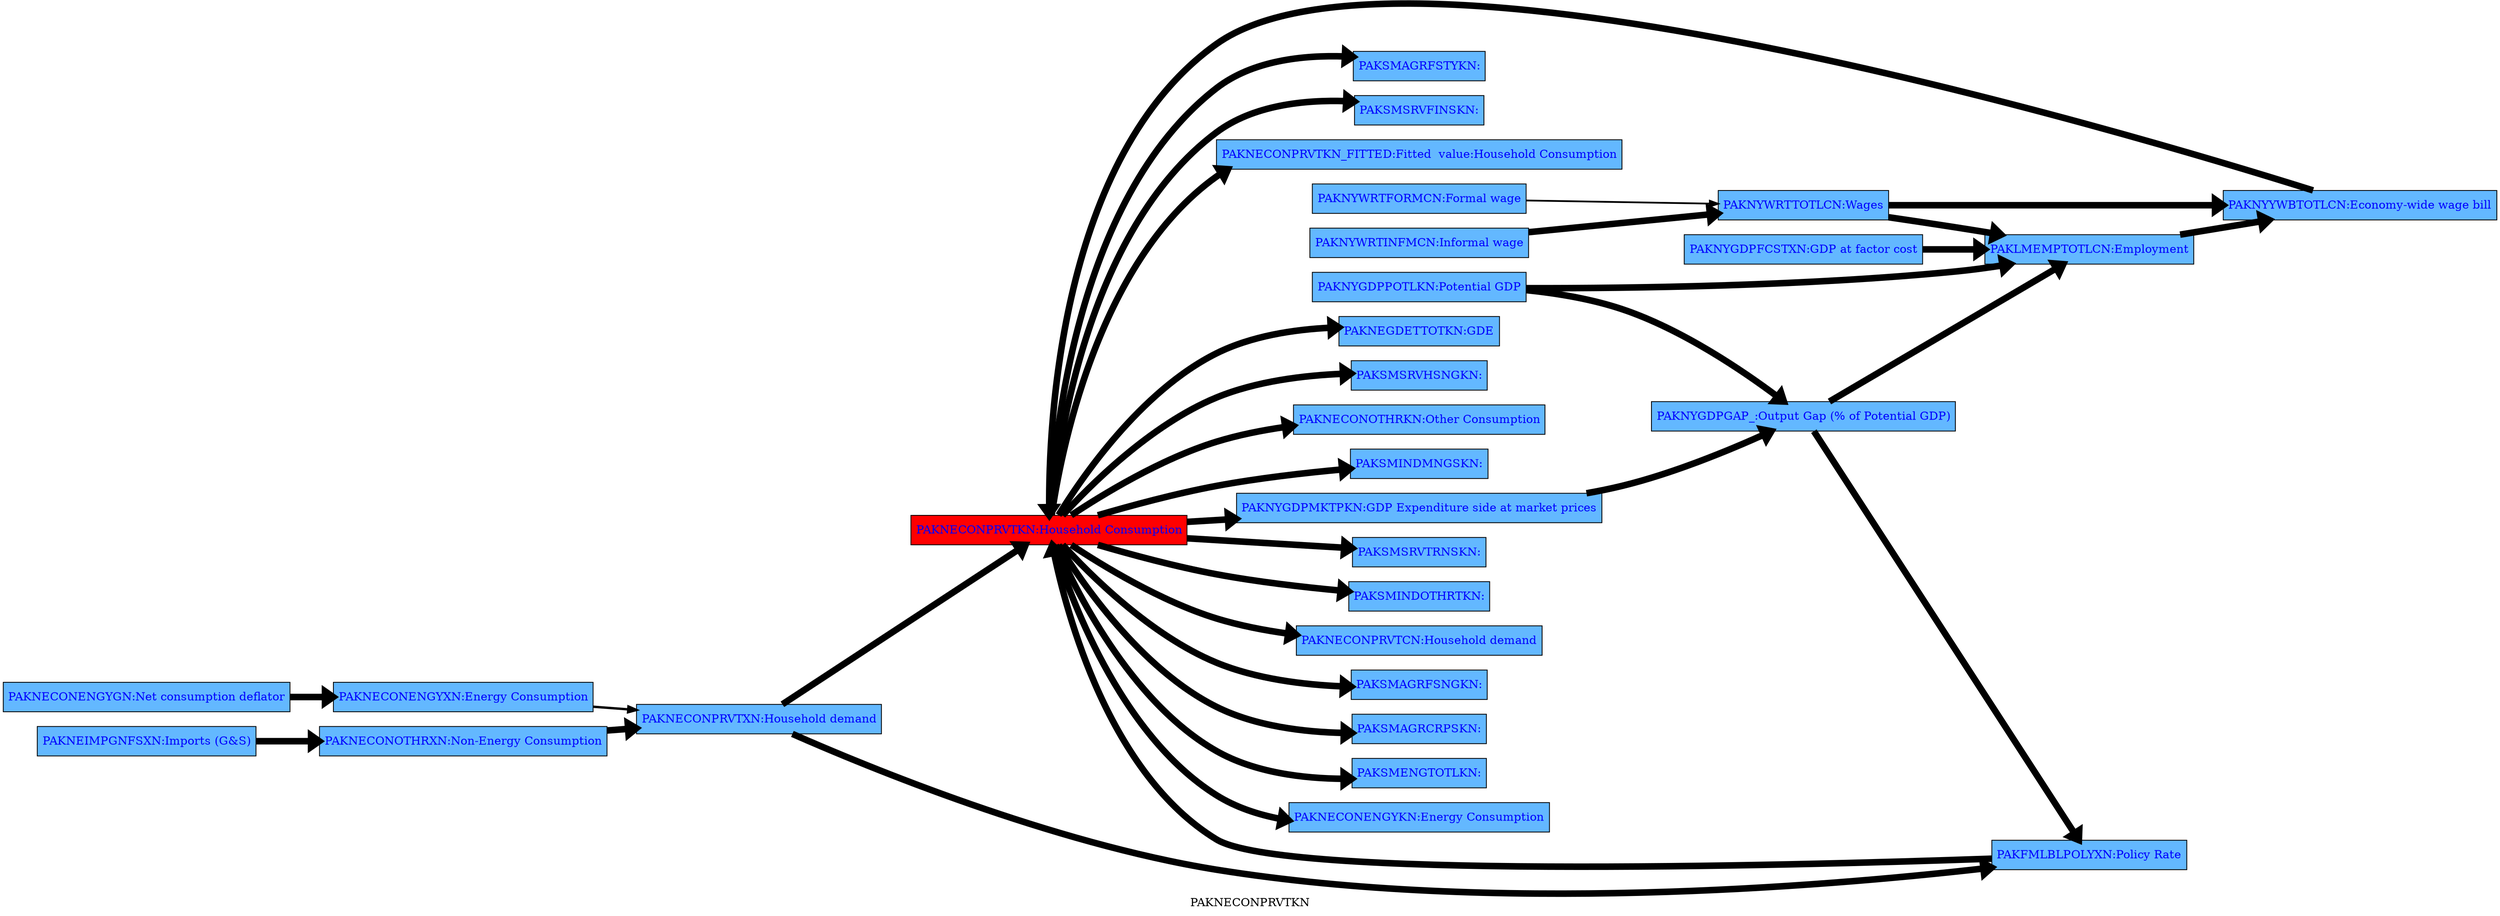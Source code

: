 digraph TD { rankdir ="LR" 
{node  [margin=0.025 fontcolor=blue style=filled ] 
 "PAKSMAGRFSNGKN" [ shape=box fillcolor= steelblue1 tooltip="PAKSMAGRFSNGKN&#10;FRML  &lt;&gt; PAKSMAGRFSNGKN = ((1+1.92407325889309)*(0.00246195499563977*PAKNECONPRVTKN+0*PAKNECONGOVTKN+0*PAKNEGDIFTOTKN+0.00130433854799597*PAKNEEXPGNFSKN+0.00497657560072267*PAKNEGDISTKBKN)-1.14989260682794E-05*PAKNEIMPGNFSKN-2.46467171367829E-07*PAKNYTAXNINDKN-26993)/(1+0.506095544048804) &#36;"  margin=0.025 fontcolor=blue style = filled  label=<<TABLE BORDER='0' CELLBORDER = '0' style = "filled"  > <TR><TD tooltip="PAKSMAGRFSNGKN&#10;FRML  &lt;&gt; PAKSMAGRFSNGKN = ((1+1.92407325889309)*(0.00246195499563977*PAKNECONPRVTKN+0*PAKNECONGOVTKN+0*PAKNEGDIFTOTKN+0.00130433854799597*PAKNEEXPGNFSKN+0.00497657560072267*PAKNEGDISTKBKN)-1.14989260682794E-05*PAKNEIMPGNFSKN-2.46467171367829E-07*PAKNYTAXNINDKN-26993)/(1+0.506095544048804) &#36;">PAKSMAGRFSNGKN:</TD></TR> </TABLE>> ]
"PAKNECONENGYXN" [ shape=box fillcolor= steelblue1 tooltip="Energy Consumption&#10;FRML &lt;Z,EXO&gt; PAKNECONENGYXN = (PAKNECONENGYXN(-1)*EXP(-PAKNECONENGYXN_A+ (((LOG(PAKNECONENGYGN))-(LOG(PAKNECONENGYGN(-1))))+0.0550557534575806*DUMH) )) * (1-PAKNECONENGYXN_D)+ PAKNECONENGYXN_X*PAKNECONENGYXN_D  &#36;"  margin=0.025 fontcolor=blue style = filled  label=<<TABLE BORDER='0' CELLBORDER = '0' style = "filled"  > <TR><TD tooltip="Energy Consumption&#10;FRML &lt;Z,EXO&gt; PAKNECONENGYXN = (PAKNECONENGYXN(-1)*EXP(-PAKNECONENGYXN_A+ (((LOG(PAKNECONENGYGN))-(LOG(PAKNECONENGYGN(-1))))+0.0550557534575806*DUMH) )) * (1-PAKNECONENGYXN_D)+ PAKNECONENGYXN_X*PAKNECONENGYXN_D  &#36;">PAKNECONENGYXN:Energy Consumption</TD></TR> </TABLE>> ]
"PAKFMLBLPOLYXN" [ shape=box fillcolor= steelblue1 tooltip="Policy Rate&#10;FRML &lt;Z,EXO&gt; PAKFMLBLPOLYXN = (-100*PAKFMLBLPOLYXN_A+100* (0.905129162122953*PAKFMLBLPOLYXN(-1)/100+(1-0.905129162122953)*(PAKMPPOLNATRXN/100+1.2*(((LOG(PAKNECONPRVTXN))-(LOG(PAKNECONPRVTXN(-1))))-PAKINFLEXPT/100)+0.5*PAKNYGDPGAP_/100)) ) * (1-PAKFMLBLPOLYXN_D)+ PAKFMLBLPOLYXN_X*PAKFMLBLPOLYXN_D  &#36;"  margin=0.025 fontcolor=blue style = filled  label=<<TABLE BORDER='0' CELLBORDER = '0' style = "filled"  > <TR><TD tooltip="Policy Rate&#10;FRML &lt;Z,EXO&gt; PAKFMLBLPOLYXN = (-100*PAKFMLBLPOLYXN_A+100* (0.905129162122953*PAKFMLBLPOLYXN(-1)/100+(1-0.905129162122953)*(PAKMPPOLNATRXN/100+1.2*(((LOG(PAKNECONPRVTXN))-(LOG(PAKNECONPRVTXN(-1))))-PAKINFLEXPT/100)+0.5*PAKNYGDPGAP_/100)) ) * (1-PAKFMLBLPOLYXN_D)+ PAKFMLBLPOLYXN_X*PAKFMLBLPOLYXN_D  &#36;">PAKFMLBLPOLYXN:Policy Rate</TD></TR> </TABLE>> ]
"PAKSMENGTOTLKN" [ shape=box fillcolor= steelblue1 tooltip="PAKSMENGTOTLKN&#10;FRML  &lt;&gt; PAKSMENGTOTLKN = ((1+1.65868473220397)*(0.0775261497897936*PAKNECONPRVTKN+0*PAKNECONGOVTKN+0*PAKNEGDIFTOTKN+0.0217448978257548*PAKNEEXPGNFSKN+0.0458991644104248*PAKNEGDISTKBKN)-0.11894699850705*PAKNEIMPGNFSKN--0.50579180838529*PAKNYTAXNINDKN-0)/(1+5.65663938581514) &#36;"  margin=0.025 fontcolor=blue style = filled  label=<<TABLE BORDER='0' CELLBORDER = '0' style = "filled"  > <TR><TD tooltip="PAKSMENGTOTLKN&#10;FRML  &lt;&gt; PAKSMENGTOTLKN = ((1+1.65868473220397)*(0.0775261497897936*PAKNECONPRVTKN+0*PAKNECONGOVTKN+0*PAKNEGDIFTOTKN+0.0217448978257548*PAKNEEXPGNFSKN+0.0458991644104248*PAKNEGDISTKBKN)-0.11894699850705*PAKNEIMPGNFSKN--0.50579180838529*PAKNYTAXNINDKN-0)/(1+5.65663938581514) &#36;">PAKSMENGTOTLKN:</TD></TR> </TABLE>> ]
"PAKNECONENGYKN" [ shape=box fillcolor= steelblue1 tooltip="Energy Consumption&#10;FRML  &lt;&gt; PAKNECONENGYKN = PAKNECONENGYSH**(PAKCESENGYCON)*(PAKNECONPRVTKN*(PAKNECONPRVTXN/PAKNECONENGYXN)**(PAKCESENGYCON)) &#36;"  margin=0.025 fontcolor=blue style = filled  label=<<TABLE BORDER='0' CELLBORDER = '0' style = "filled"  > <TR><TD tooltip="Energy Consumption&#10;FRML  &lt;&gt; PAKNECONENGYKN = PAKNECONENGYSH**(PAKCESENGYCON)*(PAKNECONPRVTKN*(PAKNECONPRVTXN/PAKNECONENGYXN)**(PAKCESENGYCON)) &#36;">PAKNECONENGYKN:Energy Consumption</TD></TR> </TABLE>> ]
"PAKNYWRTTOTLCN" [ shape=box fillcolor= steelblue1 tooltip="Wages&#10;FRML  &lt;&gt; PAKNYWRTTOTLCN = (PAKNYWBINFMSH**PAKINFCES*(PAKNYWRTINFMCN)**(1-PAKINFCES)+PAKNYWBFORMSH**PAKINFCES*(PAKNYWRTFORMCN*(1+PAKGGREVDRCTXN/100))**(1-PAKINFCES))**(1/(1-PAKINFCES)) &#36;"  margin=0.025 fontcolor=blue style = filled  label=<<TABLE BORDER='0' CELLBORDER = '0' style = "filled"  > <TR><TD tooltip="Wages&#10;FRML  &lt;&gt; PAKNYWRTTOTLCN = (PAKNYWBINFMSH**PAKINFCES*(PAKNYWRTINFMCN)**(1-PAKINFCES)+PAKNYWBFORMSH**PAKINFCES*(PAKNYWRTFORMCN*(1+PAKGGREVDRCTXN/100))**(1-PAKINFCES))**(1/(1-PAKINFCES)) &#36;">PAKNYWRTTOTLCN:Wages</TD></TR> </TABLE>> ]
"PAKNECONOTHRXN" [ shape=box fillcolor= steelblue1 tooltip="Non-Energy Consumption&#10;FRML &lt;Z,EXO&gt; PAKNECONOTHRXN = (PAKNECONOTHRXN(-1)*EXP(-PAKNECONOTHRXN_A+ (0.598859116610832*((LOG(PAKNYGDPFCSTXN))-(LOG(PAKNYGDPFCSTXN(-1))))+((PAKGGREVGNFSXN/100)-(PAKGGREVGNFSXN(-1)/100))+(1-0.598859116610832)*((LOG(PAKNEIMPGNFSXN))-(LOG(PAKNEIMPGNFSXN(-1))))+0.2*PAKNYGDPGAP_/100) )) * (1-PAKNECONOTHRXN_D)+ PAKNECONOTHRXN_X*PAKNECONOTHRXN_D  &#36;"  margin=0.025 fontcolor=blue style = filled  label=<<TABLE BORDER='0' CELLBORDER = '0' style = "filled"  > <TR><TD tooltip="Non-Energy Consumption&#10;FRML &lt;Z,EXO&gt; PAKNECONOTHRXN = (PAKNECONOTHRXN(-1)*EXP(-PAKNECONOTHRXN_A+ (0.598859116610832*((LOG(PAKNYGDPFCSTXN))-(LOG(PAKNYGDPFCSTXN(-1))))+((PAKGGREVGNFSXN/100)-(PAKGGREVGNFSXN(-1)/100))+(1-0.598859116610832)*((LOG(PAKNEIMPGNFSXN))-(LOG(PAKNEIMPGNFSXN(-1))))+0.2*PAKNYGDPGAP_/100) )) * (1-PAKNECONOTHRXN_D)+ PAKNECONOTHRXN_X*PAKNECONOTHRXN_D  &#36;">PAKNECONOTHRXN:Non-Energy Consumption</TD></TR> </TABLE>> ]
"PAKLMEMPTOTLCN" [ shape=box fillcolor= steelblue1 tooltip="Employment&#10;FRML &lt;Z,EXO&gt; PAKLMEMPTOTLCN = (PAKLMEMPTOTLCN(-1)*EXP(-PAKLMEMPTOTLCN_A+ (-0.345624644563667*(LOG(PAKLMEMPTOTLCN(-1))-LOG(PAKLMEMPSTRLCN(-1)))-0.1*(((LOG(PAKNYWRTTOTLCN/PAKNYGDPFCSTXN))-(LOG(PAKNYWRTTOTLCN(-1)/PAKNYGDPFCSTXN(-1))))-((LOG(PAKNYGDPPOTLKN/PAKLMEMPSTRLCN))-(LOG(PAKNYGDPPOTLKN(-1)/PAKLMEMPSTRLCN(-1)))))-0.0011790007645121+((LOG(PAKLMEMPSTRLCN))-(LOG(PAKLMEMPSTRLCN(-1))))+0.175412878170024*PAKNYGDPGAP_/100+0.0369790799942338*DURING_2010) )) * (1-PAKLMEMPTOTLCN_D)+ PAKLMEMPTOTLCN_X*PAKLMEMPTOTLCN_D  &#36;"  margin=0.025 fontcolor=blue style = filled  label=<<TABLE BORDER='0' CELLBORDER = '0' style = "filled"  > <TR><TD tooltip="Employment&#10;FRML &lt;Z,EXO&gt; PAKLMEMPTOTLCN = (PAKLMEMPTOTLCN(-1)*EXP(-PAKLMEMPTOTLCN_A+ (-0.345624644563667*(LOG(PAKLMEMPTOTLCN(-1))-LOG(PAKLMEMPSTRLCN(-1)))-0.1*(((LOG(PAKNYWRTTOTLCN/PAKNYGDPFCSTXN))-(LOG(PAKNYWRTTOTLCN(-1)/PAKNYGDPFCSTXN(-1))))-((LOG(PAKNYGDPPOTLKN/PAKLMEMPSTRLCN))-(LOG(PAKNYGDPPOTLKN(-1)/PAKLMEMPSTRLCN(-1)))))-0.0011790007645121+((LOG(PAKLMEMPSTRLCN))-(LOG(PAKLMEMPSTRLCN(-1))))+0.175412878170024*PAKNYGDPGAP_/100+0.0369790799942338*DURING_2010) )) * (1-PAKLMEMPTOTLCN_D)+ PAKLMEMPTOTLCN_X*PAKLMEMPTOTLCN_D  &#36;">PAKLMEMPTOTLCN:Employment</TD></TR> </TABLE>> ]
"PAKNEIMPGNFSXN" [ shape=box fillcolor= steelblue1 tooltip="Imports (G&#38;S)&#10;FRML  &lt;&gt; PAKNEIMPGNFSXN = ((PAKNEIMPENGYSH**PAKCESENGYIMPT)*PAKNVENGNIMPXN**(1-PAKCESENGYIMPT)+(PAKNEIMPOTHRSH**PAKCESENGYIMPT)*PAKNEIMPGSNEXN**(1-PAKCESENGYIMPT))**(1/(1-PAKCESENGYIMPT)) &#36;"  margin=0.025 fontcolor=blue style = filled  label=<<TABLE BORDER='0' CELLBORDER = '0' style = "filled"  > <TR><TD tooltip="Imports (G&#38;S)&#10;FRML  &lt;&gt; PAKNEIMPGNFSXN = ((PAKNEIMPENGYSH**PAKCESENGYIMPT)*PAKNVENGNIMPXN**(1-PAKCESENGYIMPT)+(PAKNEIMPOTHRSH**PAKCESENGYIMPT)*PAKNEIMPGSNEXN**(1-PAKCESENGYIMPT))**(1/(1-PAKCESENGYIMPT)) &#36;">PAKNEIMPGNFSXN:Imports (G&#38;S)</TD></TR> </TABLE>> ]
"PAKNYGDPPOTLKN" [ shape=box fillcolor= steelblue1 tooltip="Potential GDP&#10;FRML  &lt;&gt; PAKNYGDPPOTLKN = PAKNYGDPTFP*(PAKLMEMPSTRLCN**PAKNYYWBTOTLCN_)*(PAKNEGDIKSTKKN(-1)**(1-PAKNYYWBTOTLCN_)) &#36;"  margin=0.025 fontcolor=blue style = filled  label=<<TABLE BORDER='0' CELLBORDER = '0' style = "filled"  > <TR><TD tooltip="Potential GDP&#10;FRML  &lt;&gt; PAKNYGDPPOTLKN = PAKNYGDPTFP*(PAKLMEMPSTRLCN**PAKNYYWBTOTLCN_)*(PAKNEGDIKSTKKN(-1)**(1-PAKNYYWBTOTLCN_)) &#36;">PAKNYGDPPOTLKN:Potential GDP</TD></TR> </TABLE>> ]
"PAKNECONPRVTKN" [ shape=box fillcolor= red tooltip="Household Consumption&#10;FRML &lt;Z,EXO&gt; PAKNECONPRVTKN = (PAKNECONPRVTKN(-1)*EXP(-PAKNECONPRVTKN_A+ (-0.2*(LOG(PAKNECONPRVTKN(-1))-LOG((PAKNYYWBTOTLCN(-1)*(1-PAKGGREVDRCTXN(-1)/100))/PAKNECONPRVTXN(-1)))+1*((LOG((PAKNYYWBTOTLCN*(1-PAKGGREVDRCTXN/100))/PAKNECONPRVTXN))-(LOG((PAKNYYWBTOTLCN(-1)*(1-PAKGGREVDRCTXN(-1)/100))/PAKNECONPRVTXN(-1))))+0.0303228629698929+0.0163839011059956*DURING_2010-0.3*(PAKFMLBLPOLYXN/100-((LOG(PAKNECONPRVTXN))-(LOG(PAKNECONPRVTXN(-1)))))) )) * (1-PAKNECONPRVTKN_D)+ PAKNECONPRVTKN_X*PAKNECONPRVTKN_D  &#36;"  margin=0.025 fontcolor=blue style = filled  label=<<TABLE BORDER='0' CELLBORDER = '0' style = "filled"  > <TR><TD tooltip="Household Consumption&#10;FRML &lt;Z,EXO&gt; PAKNECONPRVTKN = (PAKNECONPRVTKN(-1)*EXP(-PAKNECONPRVTKN_A+ (-0.2*(LOG(PAKNECONPRVTKN(-1))-LOG((PAKNYYWBTOTLCN(-1)*(1-PAKGGREVDRCTXN(-1)/100))/PAKNECONPRVTXN(-1)))+1*((LOG((PAKNYYWBTOTLCN*(1-PAKGGREVDRCTXN/100))/PAKNECONPRVTXN))-(LOG((PAKNYYWBTOTLCN(-1)*(1-PAKGGREVDRCTXN(-1)/100))/PAKNECONPRVTXN(-1))))+0.0303228629698929+0.0163839011059956*DURING_2010-0.3*(PAKFMLBLPOLYXN/100-((LOG(PAKNECONPRVTXN))-(LOG(PAKNECONPRVTXN(-1)))))) )) * (1-PAKNECONPRVTKN_D)+ PAKNECONPRVTKN_X*PAKNECONPRVTKN_D  &#36;">PAKNECONPRVTKN:Household Consumption</TD></TR> </TABLE>> ]
"PAKNECONPRVTXN" [ shape=box fillcolor= steelblue1 tooltip="Household demand&#10;FRML  &lt;&gt; PAKNECONPRVTXN = ((PAKNECONENGYSH**PAKCESENGYCON)*PAKNECONENGYXN**(1-PAKCESENGYCON)+(PAKNECONOTHRSH**PAKCESENGYCON)*PAKNECONOTHRXN**(1-PAKCESENGYCON))**(1/(1-PAKCESENGYCON)) &#36;"  margin=0.025 fontcolor=blue style = filled  label=<<TABLE BORDER='0' CELLBORDER = '0' style = "filled"  > <TR><TD tooltip="Household demand&#10;FRML  &lt;&gt; PAKNECONPRVTXN = ((PAKNECONENGYSH**PAKCESENGYCON)*PAKNECONENGYXN**(1-PAKCESENGYCON)+(PAKNECONOTHRSH**PAKCESENGYCON)*PAKNECONOTHRXN**(1-PAKCESENGYCON))**(1/(1-PAKCESENGYCON)) &#36;">PAKNECONPRVTXN:Household demand</TD></TR> </TABLE>> ]
"PAKSMAGRFSTYKN" [ shape=box fillcolor= steelblue1 tooltip="PAKSMAGRFSTYKN&#10;FRML  &lt;&gt; PAKSMAGRFSTYKN = ((1+0.195965019358753)*(0.010131919293849*PAKNECONPRVTKN+0*PAKNECONGOVTKN+0*PAKNEGDIFTOTKN+0.000136733767007103*PAKNEEXPGNFSKN+0.0199955288980741*PAKNEGDISTKBKN)-0.00076829563200478*PAKNEIMPGNFSKN-0.00172030587371022*PAKNYTAXNINDKN-65421)/(1+0.319587584852584) &#36;"  margin=0.025 fontcolor=blue style = filled  label=<<TABLE BORDER='0' CELLBORDER = '0' style = "filled"  > <TR><TD tooltip="PAKSMAGRFSTYKN&#10;FRML  &lt;&gt; PAKSMAGRFSTYKN = ((1+0.195965019358753)*(0.010131919293849*PAKNECONPRVTKN+0*PAKNECONGOVTKN+0*PAKNEGDIFTOTKN+0.000136733767007103*PAKNEEXPGNFSKN+0.0199955288980741*PAKNEGDISTKBKN)-0.00076829563200478*PAKNEIMPGNFSKN-0.00172030587371022*PAKNYTAXNINDKN-65421)/(1+0.319587584852584) &#36;">PAKSMAGRFSTYKN:</TD></TR> </TABLE>> ]
"PAKSMSRVFINSKN" [ shape=box fillcolor= steelblue1 tooltip="PAKSMSRVFINSKN&#10;FRML  &lt;&gt; PAKSMSRVFINSKN = ((1+1.04148314760779)*(0.0520379651885469*PAKNECONPRVTKN+0*PAKNECONGOVTKN+0*PAKNEGDIFTOTKN+0.00879145012359898*PAKNEEXPGNFSKN+0*PAKNEGDISTKBKN)-0.00594416979264236*PAKNEIMPGNFSKN-0.000103762679145856*PAKNYTAXNINDKN-0)/(1+0.24687745523084) &#36;"  margin=0.025 fontcolor=blue style = filled  label=<<TABLE BORDER='0' CELLBORDER = '0' style = "filled"  > <TR><TD tooltip="PAKSMSRVFINSKN&#10;FRML  &lt;&gt; PAKSMSRVFINSKN = ((1+1.04148314760779)*(0.0520379651885469*PAKNECONPRVTKN+0*PAKNECONGOVTKN+0*PAKNEGDIFTOTKN+0.00879145012359898*PAKNEEXPGNFSKN+0*PAKNEGDISTKBKN)-0.00594416979264236*PAKNEIMPGNFSKN-0.000103762679145856*PAKNYTAXNINDKN-0)/(1+0.24687745523084) &#36;">PAKSMSRVFINSKN:</TD></TR> </TABLE>> ]
"PAKNYWRTFORMCN" [ shape=box fillcolor= steelblue1 tooltip="Formal wage&#10;FRML &lt;Z,EXO&gt; PAKNYWRTFORMCN = (PAKNYWRTFORMCN(-1)*EXP(-PAKNYWRTFORMCN_A+ (-0.120164450250183-0.3*(LOG(PAKNYWRTFORMCN(-1))-LOG(PAKNYGDPFCSTXN(-1))-LOG(PAKNYGDPPOTLKN(-1)/PAKLMEMPSTRLCN(-1)))+0.2*((LOG(PAKNYWRTFORMCN(-1)))-(LOG(PAKNYWRTFORMCN(-2))))+(1-0.2)*(0.5*((LOG(PAKNYGDPFCSTXN(-1)))-(LOG(PAKNYGDPFCSTXN(-2))))+0.5*(PAKINFLEXPT/100)+((LOG(PAKNYGDPMKTPKN/PAKLMEMPSTRLCN))-(LOG(PAKNYGDPMKTPKN(-1)/PAKLMEMPSTRLCN(-1)))))-0.2*(PAKLMUNRTOTLCN-PAKLMUNRSTRLCN)/100+0.15233813938029*DURING_2000-0.183411483907703*DURING_2001) )) * (1-PAKNYWRTFORMCN_D)+ PAKNYWRTFORMCN_X*PAKNYWRTFORMCN_D  &#36;"  margin=0.025 fontcolor=blue style = filled  label=<<TABLE BORDER='0' CELLBORDER = '0' style = "filled"  > <TR><TD tooltip="Formal wage&#10;FRML &lt;Z,EXO&gt; PAKNYWRTFORMCN = (PAKNYWRTFORMCN(-1)*EXP(-PAKNYWRTFORMCN_A+ (-0.120164450250183-0.3*(LOG(PAKNYWRTFORMCN(-1))-LOG(PAKNYGDPFCSTXN(-1))-LOG(PAKNYGDPPOTLKN(-1)/PAKLMEMPSTRLCN(-1)))+0.2*((LOG(PAKNYWRTFORMCN(-1)))-(LOG(PAKNYWRTFORMCN(-2))))+(1-0.2)*(0.5*((LOG(PAKNYGDPFCSTXN(-1)))-(LOG(PAKNYGDPFCSTXN(-2))))+0.5*(PAKINFLEXPT/100)+((LOG(PAKNYGDPMKTPKN/PAKLMEMPSTRLCN))-(LOG(PAKNYGDPMKTPKN(-1)/PAKLMEMPSTRLCN(-1)))))-0.2*(PAKLMUNRTOTLCN-PAKLMUNRSTRLCN)/100+0.15233813938029*DURING_2000-0.183411483907703*DURING_2001) )) * (1-PAKNYWRTFORMCN_D)+ PAKNYWRTFORMCN_X*PAKNYWRTFORMCN_D  &#36;">PAKNYWRTFORMCN:Formal wage</TD></TR> </TABLE>> ]
"PAKNECONPRVTKN_FITTED" [ shape=box fillcolor= steelblue1 tooltip="Fitted  value:Household Consumption&#10;FRML &lt;FIT&gt; PAKNECONPRVTKN_FITTED = PAKNECONPRVTKN(-1)*EXP( (-0.2*(LOG(PAKNECONPRVTKN(-1))-LOG((PAKNYYWBTOTLCN(-1)*(1-PAKGGREVDRCTXN(-1)/100))/PAKNECONPRVTXN(-1)))+1*((LOG((PAKNYYWBTOTLCN*(1-PAKGGREVDRCTXN/100))/PAKNECONPRVTXN))-(LOG((PAKNYYWBTOTLCN(-1)*(1-PAKGGREVDRCTXN(-1)/100))/PAKNECONPRVTXN(-1))))+0.0303228629698929+0.0163839011059956*DURING_2010-0.3*(PAKFMLBLPOLYXN/100-((LOG(PAKNECONPRVTXN))-(LOG(PAKNECONPRVTXN(-1)))))) ) &#36;"  margin=0.025 fontcolor=blue style = filled  label=<<TABLE BORDER='0' CELLBORDER = '0' style = "filled"  > <TR><TD tooltip="Fitted  value:Household Consumption&#10;FRML &lt;FIT&gt; PAKNECONPRVTKN_FITTED = PAKNECONPRVTKN(-1)*EXP( (-0.2*(LOG(PAKNECONPRVTKN(-1))-LOG((PAKNYYWBTOTLCN(-1)*(1-PAKGGREVDRCTXN(-1)/100))/PAKNECONPRVTXN(-1)))+1*((LOG((PAKNYYWBTOTLCN*(1-PAKGGREVDRCTXN/100))/PAKNECONPRVTXN))-(LOG((PAKNYYWBTOTLCN(-1)*(1-PAKGGREVDRCTXN(-1)/100))/PAKNECONPRVTXN(-1))))+0.0303228629698929+0.0163839011059956*DURING_2010-0.3*(PAKFMLBLPOLYXN/100-((LOG(PAKNECONPRVTXN))-(LOG(PAKNECONPRVTXN(-1)))))) ) &#36;">PAKNECONPRVTKN_FITTED:Fitted  value:Household Consumption</TD></TR> </TABLE>> ]
"PAKNEGDETTOTKN" [ shape=box fillcolor= steelblue1 tooltip="GDE&#10;FRML  &lt;&gt; PAKNEGDETTOTKN = (PAKNECONPRVTKN+PAKNECONGOVTKN+PAKNEGDIFTOTKN+PAKNEGDISTKBKN+PAKNYGDPDISCKN) &#36;"  margin=0.025 fontcolor=blue style = filled  label=<<TABLE BORDER='0' CELLBORDER = '0' style = "filled"  > <TR><TD tooltip="GDE&#10;FRML  &lt;&gt; PAKNEGDETTOTKN = (PAKNECONPRVTKN+PAKNECONGOVTKN+PAKNEGDIFTOTKN+PAKNEGDISTKBKN+PAKNYGDPDISCKN) &#36;">PAKNEGDETTOTKN:GDE</TD></TR> </TABLE>> ]
"PAKSMSRVHSNGKN" [ shape=box fillcolor= steelblue1 tooltip="PAKSMSRVHSNGKN&#10;FRML  &lt;&gt; PAKSMSRVHSNGKN = ((1+0.782809577554843)*(0.0647364660896117*PAKNECONPRVTKN+0*PAKNECONGOVTKN+0.00605333595533851*PAKNEGDIFTOTKN+0.03048358523237*PAKNEEXPGNFSKN+0*PAKNEGDISTKBKN)-0.0244768173208691*PAKNEIMPGNFSKN-0.0684093628903126*PAKNYTAXNINDKN-0)/(1+0.150771193398883) &#36;"  margin=0.025 fontcolor=blue style = filled  label=<<TABLE BORDER='0' CELLBORDER = '0' style = "filled"  > <TR><TD tooltip="PAKSMSRVHSNGKN&#10;FRML  &lt;&gt; PAKSMSRVHSNGKN = ((1+0.782809577554843)*(0.0647364660896117*PAKNECONPRVTKN+0*PAKNECONGOVTKN+0.00605333595533851*PAKNEGDIFTOTKN+0.03048358523237*PAKNEEXPGNFSKN+0*PAKNEGDISTKBKN)-0.0244768173208691*PAKNEIMPGNFSKN-0.0684093628903126*PAKNYTAXNINDKN-0)/(1+0.150771193398883) &#36;">PAKSMSRVHSNGKN:</TD></TR> </TABLE>> ]
"PAKNECONOTHRKN" [ shape=box fillcolor= steelblue1 tooltip="Other Consumption&#10;FRML  &lt;&gt; PAKNECONOTHRKN = PAKNECONOTHRSH**(PAKCESENGYCON)*(PAKNECONPRVTKN*(PAKNECONPRVTXN/PAKNECONOTHRXN)**(PAKCESENGYCON)) &#36;"  margin=0.025 fontcolor=blue style = filled  label=<<TABLE BORDER='0' CELLBORDER = '0' style = "filled"  > <TR><TD tooltip="Other Consumption&#10;FRML  &lt;&gt; PAKNECONOTHRKN = PAKNECONOTHRSH**(PAKCESENGYCON)*(PAKNECONPRVTKN*(PAKNECONPRVTXN/PAKNECONOTHRXN)**(PAKCESENGYCON)) &#36;">PAKNECONOTHRKN:Other Consumption</TD></TR> </TABLE>> ]
"PAKNECONENGYGN" [ shape=box fillcolor= steelblue1 tooltip="Net consumption deflator&#10;FRML  &lt;&gt; PAKNECONENGYGN = (PAKNVCOLPRODSH**(PAKCESENGYPROD)*(PAKNVCOLPRODGN)**(1-PAKCESENGYPROD)+PAKNVGASPRODSH**(PAKCESENGYPROD)*(PAKNVGASPRODGN)**(1-PAKCESENGYPROD)+PAKNVOILPRODSH**(PAKCESENGYPROD)*(PAKNVOILPRODGN)**(1-PAKCESENGYPROD)+PAKNVRENPRODSH**(PAKCESENGYPROD)*(PAKNVRENPRODXN)**(1-PAKCESENGYPROD))**(1/(1-PAKCESENGYPROD)) &#36;"  margin=0.025 fontcolor=blue style = filled  label=<<TABLE BORDER='0' CELLBORDER = '0' style = "filled"  > <TR><TD tooltip="Net consumption deflator&#10;FRML  &lt;&gt; PAKNECONENGYGN = (PAKNVCOLPRODSH**(PAKCESENGYPROD)*(PAKNVCOLPRODGN)**(1-PAKCESENGYPROD)+PAKNVGASPRODSH**(PAKCESENGYPROD)*(PAKNVGASPRODGN)**(1-PAKCESENGYPROD)+PAKNVOILPRODSH**(PAKCESENGYPROD)*(PAKNVOILPRODGN)**(1-PAKCESENGYPROD)+PAKNVRENPRODSH**(PAKCESENGYPROD)*(PAKNVRENPRODXN)**(1-PAKCESENGYPROD))**(1/(1-PAKCESENGYPROD)) &#36;">PAKNECONENGYGN:Net consumption deflator</TD></TR> </TABLE>> ]
"PAKSMINDMNGSKN" [ shape=box fillcolor= steelblue1 tooltip="PAKSMINDMNGSKN&#10;FRML  &lt;&gt; PAKSMINDMNGSKN = ((1+6.96158341862144)*(0.0132800565666619*PAKNECONPRVTKN+0*PAKNECONGOVTKN+0*PAKNEGDIFTOTKN+0.00704674623894759*PAKNEEXPGNFSKN+0.024122890632682*PAKNEGDISTKBKN)-0.134221966110302*PAKNEIMPGNFSKN-0.500981557895139*PAKNYTAXNINDKN-123652.869264758)/(1+0.200800622280983) &#36;"  margin=0.025 fontcolor=blue style = filled  label=<<TABLE BORDER='0' CELLBORDER = '0' style = "filled"  > <TR><TD tooltip="PAKSMINDMNGSKN&#10;FRML  &lt;&gt; PAKSMINDMNGSKN = ((1+6.96158341862144)*(0.0132800565666619*PAKNECONPRVTKN+0*PAKNECONGOVTKN+0*PAKNEGDIFTOTKN+0.00704674623894759*PAKNEEXPGNFSKN+0.024122890632682*PAKNEGDISTKBKN)-0.134221966110302*PAKNEIMPGNFSKN-0.500981557895139*PAKNYTAXNINDKN-123652.869264758)/(1+0.200800622280983) &#36;">PAKSMINDMNGSKN:</TD></TR> </TABLE>> ]
"PAKSMSRVTRNSKN" [ shape=box fillcolor= steelblue1 tooltip="PAKSMSRVTRNSKN&#10;FRML  &lt;&gt; PAKSMSRVTRNSKN = ((1+0.301074862860981)*(0.204687752761289*PAKNECONPRVTKN+0*PAKNECONGOVTKN+0*PAKNEGDIFTOTKN+0.0551862611209703*PAKNEEXPGNFSKN+0*PAKNEGDISTKBKN)--0.0392641863572605*PAKNEIMPGNFSKN-0.0174996684619017*PAKNYTAXNINDKN-0)/(1+1.11680986862739) &#36;"  margin=0.025 fontcolor=blue style = filled  label=<<TABLE BORDER='0' CELLBORDER = '0' style = "filled"  > <TR><TD tooltip="PAKSMSRVTRNSKN&#10;FRML  &lt;&gt; PAKSMSRVTRNSKN = ((1+0.301074862860981)*(0.204687752761289*PAKNECONPRVTKN+0*PAKNECONGOVTKN+0*PAKNEGDIFTOTKN+0.0551862611209703*PAKNEEXPGNFSKN+0*PAKNEGDISTKBKN)--0.0392641863572605*PAKNEIMPGNFSKN-0.0174996684619017*PAKNYTAXNINDKN-0)/(1+1.11680986862739) &#36;">PAKSMSRVTRNSKN:</TD></TR> </TABLE>> ]
"PAKNYGDPMKTPKN" [ shape=box fillcolor= steelblue1 tooltip="GDP Expenditure side at market prices&#10;FRML  &lt;&gt; PAKNYGDPMKTPKN = PAKNECONPRVTKN+PAKNECONGOVTKN+PAKNEGDIFTOTKN+PAKNEGDISTKBKN+PAKNEEXPGNFSKN-PAKNEIMPGNFSKN+PAKNYGDPDISCKN+PAKADAP*PAKDISPREPKN &#36;"  margin=0.025 fontcolor=blue style = filled  label=<<TABLE BORDER='0' CELLBORDER = '0' style = "filled"  > <TR><TD tooltip="GDP Expenditure side at market prices&#10;FRML  &lt;&gt; PAKNYGDPMKTPKN = PAKNECONPRVTKN+PAKNECONGOVTKN+PAKNEGDIFTOTKN+PAKNEGDISTKBKN+PAKNEEXPGNFSKN-PAKNEIMPGNFSKN+PAKNYGDPDISCKN+PAKADAP*PAKDISPREPKN &#36;">PAKNYGDPMKTPKN:GDP Expenditure side at market prices</TD></TR> </TABLE>> ]
"PAKSMINDOTHRTKN" [ shape=box fillcolor= steelblue1 tooltip="PAKSMINDOTHRTKN&#10;FRML  &lt;&gt; PAKSMINDOTHRTKN = ((1+0.483473985412524)*(0.40172973397176*PAKNECONPRVTKN+0*PAKNECONGOVTKN+0.560459287907094*PAKNEGDIFTOTKN+0.719299486591763*PAKNEEXPGNFSKN+0.620970563578771*PAKNEGDISTKBKN)-0.606734386430279*PAKNEIMPGNFSKN-0.866045585295928*PAKNYTAXNINDKN-2983275.63714814)/(1+2.46379868577176) &#36;"  margin=0.025 fontcolor=blue style = filled  label=<<TABLE BORDER='0' CELLBORDER = '0' style = "filled"  > <TR><TD tooltip="PAKSMINDOTHRTKN&#10;FRML  &lt;&gt; PAKSMINDOTHRTKN = ((1+0.483473985412524)*(0.40172973397176*PAKNECONPRVTKN+0*PAKNECONGOVTKN+0.560459287907094*PAKNEGDIFTOTKN+0.719299486591763*PAKNEEXPGNFSKN+0.620970563578771*PAKNEGDISTKBKN)-0.606734386430279*PAKNEIMPGNFSKN-0.866045585295928*PAKNYTAXNINDKN-2983275.63714814)/(1+2.46379868577176) &#36;">PAKSMINDOTHRTKN:</TD></TR> </TABLE>> ]
"PAKNYWRTINFMCN" [ shape=box fillcolor= steelblue1 tooltip="Informal wage&#10;FRML &lt;Z,EXO&gt; PAKNYWRTINFMCN = (PAKNYWRTINFMCN(-1)*EXP(-PAKNYWRTINFMCN_A+ (-0.122614247140616-0.3*(LOG(PAKNYWRTINFMCN(-1))-LOG(PAKNYGDPFCSTXN(-1))-LOG(PAKNYGDPPOTLKN(-1)/PAKLMEMPSTRLCN(-1)))+0.2*((LOG(PAKNYWRTINFMCN(-1)))-(LOG(PAKNYWRTINFMCN(-2))))+(1-0.2)*(0.5*((LOG(PAKNYGDPFCSTXN(-1)))-(LOG(PAKNYGDPFCSTXN(-2))))+0.5*(PAKINFLEXPT/100)+((LOG(PAKNYGDPMKTPKN/PAKLMEMPSTRLCN))-(LOG(PAKNYGDPMKTPKN(-1)/PAKLMEMPSTRLCN(-1)))))-0.2*(PAKLMUNRTOTLCN-PAKLMUNRSTRLCN)/100+0.15347529018182*DURING_2000-0.183372342445734*DURING_2001) )) * (1-PAKNYWRTINFMCN_D)+ PAKNYWRTINFMCN_X*PAKNYWRTINFMCN_D  &#36;"  margin=0.025 fontcolor=blue style = filled  label=<<TABLE BORDER='0' CELLBORDER = '0' style = "filled"  > <TR><TD tooltip="Informal wage&#10;FRML &lt;Z,EXO&gt; PAKNYWRTINFMCN = (PAKNYWRTINFMCN(-1)*EXP(-PAKNYWRTINFMCN_A+ (-0.122614247140616-0.3*(LOG(PAKNYWRTINFMCN(-1))-LOG(PAKNYGDPFCSTXN(-1))-LOG(PAKNYGDPPOTLKN(-1)/PAKLMEMPSTRLCN(-1)))+0.2*((LOG(PAKNYWRTINFMCN(-1)))-(LOG(PAKNYWRTINFMCN(-2))))+(1-0.2)*(0.5*((LOG(PAKNYGDPFCSTXN(-1)))-(LOG(PAKNYGDPFCSTXN(-2))))+0.5*(PAKINFLEXPT/100)+((LOG(PAKNYGDPMKTPKN/PAKLMEMPSTRLCN))-(LOG(PAKNYGDPMKTPKN(-1)/PAKLMEMPSTRLCN(-1)))))-0.2*(PAKLMUNRTOTLCN-PAKLMUNRSTRLCN)/100+0.15347529018182*DURING_2000-0.183372342445734*DURING_2001) )) * (1-PAKNYWRTINFMCN_D)+ PAKNYWRTINFMCN_X*PAKNYWRTINFMCN_D  &#36;">PAKNYWRTINFMCN:Informal wage</TD></TR> </TABLE>> ]
"PAKNYGDPFCSTXN" [ shape=box fillcolor= steelblue1 tooltip="GDP at factor cost&#10;FRML &lt;Z,EXO&gt; PAKNYGDPFCSTXN = (PAKNYGDPFCSTXN(-1)*EXP(-PAKNYGDPFCSTXN_A+ (0.6*((LOG(PAKNYGDPFCSTXN(-1)))-(LOG(PAKNYGDPFCSTXN(-2))))+(1-0.6)*(0.7*PAKINFLEXPT/100+(1-0.7)*((LOG(PAKPSTAR(-1)))-(LOG(PAKPSTAR(-2)))))+0.25*PAKNYGDPGAP_/100+0.262461811660072*DURING_2000-0.205776950553378*DURING_2001) )) * (1-PAKNYGDPFCSTXN_D)+ PAKNYGDPFCSTXN_X*PAKNYGDPFCSTXN_D  &#36;"  margin=0.025 fontcolor=blue style = filled  label=<<TABLE BORDER='0' CELLBORDER = '0' style = "filled"  > <TR><TD tooltip="GDP at factor cost&#10;FRML &lt;Z,EXO&gt; PAKNYGDPFCSTXN = (PAKNYGDPFCSTXN(-1)*EXP(-PAKNYGDPFCSTXN_A+ (0.6*((LOG(PAKNYGDPFCSTXN(-1)))-(LOG(PAKNYGDPFCSTXN(-2))))+(1-0.6)*(0.7*PAKINFLEXPT/100+(1-0.7)*((LOG(PAKPSTAR(-1)))-(LOG(PAKPSTAR(-2)))))+0.25*PAKNYGDPGAP_/100+0.262461811660072*DURING_2000-0.205776950553378*DURING_2001) )) * (1-PAKNYGDPFCSTXN_D)+ PAKNYGDPFCSTXN_X*PAKNYGDPFCSTXN_D  &#36;">PAKNYGDPFCSTXN:GDP at factor cost</TD></TR> </TABLE>> ]
"PAKNECONPRVTCN" [ shape=box fillcolor= steelblue1 tooltip="Household demand&#10;FRML  &lt;&gt; PAKNECONPRVTCN = PAKNECONPRVTKN*PAKNECONPRVTXN &#36;"  margin=0.025 fontcolor=blue style = filled  label=<<TABLE BORDER='0' CELLBORDER = '0' style = "filled"  > <TR><TD tooltip="Household demand&#10;FRML  &lt;&gt; PAKNECONPRVTCN = PAKNECONPRVTKN*PAKNECONPRVTXN &#36;">PAKNECONPRVTCN:Household demand</TD></TR> </TABLE>> ]
"PAKNYYWBTOTLCN" [ shape=box fillcolor= steelblue1 tooltip="Economy-wide wage bill&#10;FRML  &lt;&gt; PAKNYYWBTOTLCN = PAKNYWRTTOTLCN*PAKLMEMPTOTLCN &#36;"  margin=0.025 fontcolor=blue style = filled  label=<<TABLE BORDER='0' CELLBORDER = '0' style = "filled"  > <TR><TD tooltip="Economy-wide wage bill&#10;FRML  &lt;&gt; PAKNYYWBTOTLCN = PAKNYWRTTOTLCN*PAKLMEMPTOTLCN &#36;">PAKNYYWBTOTLCN:Economy-wide wage bill</TD></TR> </TABLE>> ]
"PAKNYGDPGAP_" [ shape=box fillcolor= steelblue1 tooltip="Output Gap (% of Potential GDP)&#10;FRML  &lt;&gt; PAKNYGDPGAP_ = ((PAKNYGDPMKTPKN/PAKNYGDPPOTLKN-1)*100) &#36;"  margin=0.025 fontcolor=blue style = filled  label=<<TABLE BORDER='0' CELLBORDER = '0' style = "filled"  > <TR><TD tooltip="Output Gap (% of Potential GDP)&#10;FRML  &lt;&gt; PAKNYGDPGAP_ = ((PAKNYGDPMKTPKN/PAKNYGDPPOTLKN-1)*100) &#36;">PAKNYGDPGAP_:Output Gap (% of Potential GDP)</TD></TR> </TABLE>> ]
"PAKSMAGRCRPSKN" [ shape=box fillcolor= steelblue1 tooltip="PAKSMAGRCRPSKN&#10;FRML  &lt;&gt; PAKSMAGRCRPSKN = ((1+2.09928590574241)*(0.144287620838506*PAKNECONPRVTKN+0*PAKNECONGOVTKN+0*PAKNEGDIFTOTKN+0.0572678299039023*PAKNEEXPGNFSKN+0.267381669083985*PAKNEGDISTKBKN)-0.0736247088197363*PAKNEIMPGNFSKN-0.0407034395686347*PAKNYTAXNINDKN-906311)/(1+0.396041694659877) &#36;"  margin=0.025 fontcolor=blue style = filled  label=<<TABLE BORDER='0' CELLBORDER = '0' style = "filled"  > <TR><TD tooltip="PAKSMAGRCRPSKN&#10;FRML  &lt;&gt; PAKSMAGRCRPSKN = ((1+2.09928590574241)*(0.144287620838506*PAKNECONPRVTKN+0*PAKNECONGOVTKN+0*PAKNEGDIFTOTKN+0.0572678299039023*PAKNEEXPGNFSKN+0.267381669083985*PAKNEGDISTKBKN)-0.0736247088197363*PAKNEIMPGNFSKN-0.0407034395686347*PAKNYTAXNINDKN-906311)/(1+0.396041694659877) &#36;">PAKSMAGRCRPSKN:</TD></TR> </TABLE>> ] 
} 
"PAKNECONENGYXN" -> "PAKNECONPRVTXN" [ style = filled tooltip=" PAKNECONENGYXN -> PAKNECONPRVTXN Min. att. 1%  max: 29%" href="bogus" penwidth = 2.909797979180783 ]
"PAKNEIMPGNFSXN" -> "PAKNECONOTHRXN" [ style = filled tooltip=" PAKNEIMPGNFSXN -> PAKNECONOTHRXN Min. att. -10%  max: 114%" href="bogus" penwidth = 8.0 ]
"PAKNECONOTHRXN" -> "PAKNECONPRVTXN" [ style = filled tooltip=" PAKNECONOTHRXN -> PAKNECONPRVTXN Min. att. 71%  max: 99%" href="bogus" penwidth = 8.0 ]
"PAKNYGDPFCSTXN" -> "PAKLMEMPTOTLCN" [ style = filled tooltip=" PAKNYGDPFCSTXN -> PAKLMEMPTOTLCN Min. att. -128%  max: 59%" href="bogus" penwidth = 8.0 ]
"PAKNYGDPPOTLKN" -> "PAKLMEMPTOTLCN" [ style = filled tooltip=" PAKNYGDPPOTLKN -> PAKLMEMPTOTLCN Min. att. -92%  max: 605%" href="bogus" penwidth = 8.0 ]
"PAKNECONENGYGN" -> "PAKNECONENGYXN" [ style = filled tooltip=" PAKNECONENGYGN -> PAKNECONENGYXN Min. att. -39%  max: 100%" href="bogus" penwidth = 8.0 ]
"PAKNECONPRVTKN" -> "PAKSMENGTOTLKN" [ style = filled tooltip=" PAKNECONPRVTKN -> PAKSMENGTOTLKN Min. att. -14%  max: 2186%" href="bogus" penwidth = 8.0 ]
"PAKNECONPRVTKN" -> "PAKSMSRVTRNSKN" [ style = filled tooltip=" PAKNECONPRVTKN -> PAKSMSRVTRNSKN Min. att. 87%  max: 592%" href="bogus" penwidth = 8.0 ]
"PAKNECONPRVTKN" -> "PAKNYGDPMKTPKN" [ style = filled tooltip=" PAKNECONPRVTKN -> PAKNYGDPMKTPKN Min. att. -1557%  max: 290%" href="bogus" penwidth = 8.0 ]
"PAKNECONPRVTKN" -> "PAKNECONPRVTKN_FITTED" [ style = filled tooltip=" PAKNECONPRVTKN -> PAKNECONPRVTKN_FITTED Min. att. -786%  max: 175%" href="bogus" penwidth = 8.0 ]
"PAKNECONPRVTXN" -> "PAKNECONPRVTKN" [ style = filled tooltip=" PAKNECONPRVTXN -> PAKNECONPRVTKN Min. att. -5706%  max: 593%" href="bogus" penwidth = 8.0 ]
"PAKNECONPRVTKN" -> "PAKSMSRVHSNGKN" [ style = filled tooltip=" PAKNECONPRVTKN -> PAKSMSRVHSNGKN Min. att. 34%  max: 147%" href="bogus" penwidth = 8.0 ]
"PAKNECONPRVTKN" -> "PAKSMINDOTHRTKN" [ style = filled tooltip=" PAKNECONPRVTKN -> PAKSMINDOTHRTKN Min. att. -11779%  max: 971%" href="bogus" penwidth = 8.0 ]
"PAKNYWRTFORMCN" -> "PAKNYWRTTOTLCN" [ style = filled tooltip=" PAKNYWRTFORMCN -> PAKNYWRTTOTLCN Min. att. 21%  max: 21%" href="bogus" penwidth = 2.1276160220558125 ]
"PAKNYGDPGAP_" -> "PAKFMLBLPOLYXN" [ style = filled tooltip=" PAKNYGDPGAP_ -> PAKFMLBLPOLYXN Min. att. -15%  max: 83%" href="bogus" penwidth = 8.0 ]
"PAKNECONPRVTKN" -> "PAKSMINDMNGSKN" [ style = filled tooltip=" PAKNECONPRVTKN -> PAKSMINDMNGSKN Min. att. -1229%  max: 1716%" href="bogus" penwidth = 8.0 ]
"PAKNECONPRVTKN" -> "PAKNECONOTHRKN" [ style = filled tooltip=" PAKNECONPRVTKN -> PAKNECONOTHRKN Min. att. -12063%  max: 323%" href="bogus" penwidth = 8.0 ]
"PAKNECONPRVTKN" -> "PAKNECONPRVTCN" [ style = filled tooltip=" PAKNECONPRVTKN -> PAKNECONPRVTCN Min. att. -720%  max: 6450%" href="bogus" penwidth = 8.0 ]
"PAKNYYWBTOTLCN" -> "PAKNECONPRVTKN" [ style = filled tooltip=" PAKNYYWBTOTLCN -> PAKNECONPRVTKN Min. att. -594%  max: 5821%" href="bogus" penwidth = 8.0 ]
"PAKNECONPRVTKN" -> "PAKNECONENGYKN" [ style = filled tooltip=" PAKNECONPRVTKN -> PAKNECONENGYKN Min. att. -699%  max: 3890%" href="bogus" penwidth = 8.0 ]
"PAKNECONPRVTXN" -> "PAKFMLBLPOLYXN" [ style = filled tooltip=" PAKNECONPRVTXN -> PAKFMLBLPOLYXN Min. att. -94%  max: 1462%" href="bogus" penwidth = 8.0 ]
"PAKNECONPRVTKN" -> "PAKSMAGRCRPSKN" [ style = filled tooltip=" PAKNECONPRVTKN -> PAKSMAGRCRPSKN Min. att. -25%  max: 208%" href="bogus" penwidth = 8.0 ]
"PAKNYGDPGAP_" -> "PAKLMEMPTOTLCN" [ style = filled tooltip=" PAKNYGDPGAP_ -> PAKLMEMPTOTLCN Min. att. -362%  max: 147%" href="bogus" penwidth = 8.0 ]
"PAKNECONPRVTKN" -> "PAKSMAGRFSNGKN" [ style = filled tooltip=" PAKNECONPRVTKN -> PAKSMAGRFSNGKN Min. att. -29%  max: 170%" href="bogus" penwidth = 8.0 ]
"PAKNECONPRVTKN" -> "PAKSMAGRFSTYKN" [ style = filled tooltip=" PAKNECONPRVTKN -> PAKSMAGRFSTYKN Min. att. 96%  max: 371%" href="bogus" penwidth = 8.0 ]
"PAKLMEMPTOTLCN" -> "PAKNYYWBTOTLCN" [ style = filled tooltip=" PAKLMEMPTOTLCN -> PAKNYYWBTOTLCN Min. att. -6%  max: 84%" href="bogus" penwidth = 8.0 ]
"PAKFMLBLPOLYXN" -> "PAKNECONPRVTKN" [ style = filled tooltip=" PAKFMLBLPOLYXN -> PAKNECONPRVTKN Min. att. -160%  max: 20%" href="bogus" penwidth = 8.0 ]
"PAKNYWRTTOTLCN" -> "PAKNYYWBTOTLCN" [ style = filled tooltip=" PAKNYWRTTOTLCN -> PAKNYYWBTOTLCN Min. att. 16%  max: 106%" href="bogus" penwidth = 8.0 ]
"PAKNYGDPMKTPKN" -> "PAKNYGDPGAP_" [ style = filled tooltip=" PAKNYGDPMKTPKN -> PAKNYGDPGAP_ Min. att. -78553%  max: 128142%" href="bogus" penwidth = 8.0 ]
"PAKNECONPRVTKN" -> "PAKSMSRVFINSKN" [ style = filled tooltip=" PAKNECONPRVTKN -> PAKSMSRVFINSKN Min. att. -104%  max: 125%" href="bogus" penwidth = 8.0 ]
"PAKNECONPRVTKN" -> "PAKNEGDETTOTKN" [ style = filled tooltip=" PAKNECONPRVTKN -> PAKNEGDETTOTKN Min. att. -2284%  max: 2484%" href="bogus" penwidth = 8.0 ]
"PAKNYWRTINFMCN" -> "PAKNYWRTTOTLCN" [ style = filled tooltip=" PAKNYWRTINFMCN -> PAKNYWRTTOTLCN Min. att. 79%  max: 80%" href="bogus" penwidth = 7.953849273245881 ]
"PAKNYGDPPOTLKN" -> "PAKNYGDPGAP_" [ style = filled tooltip=" PAKNYGDPPOTLKN -> PAKNYGDPGAP_ Min. att. -129220%  max: 79383%" href="bogus" penwidth = 8.0 ]
"PAKNYWRTTOTLCN" -> "PAKLMEMPTOTLCN" [ style = filled tooltip=" PAKNYWRTTOTLCN -> PAKLMEMPTOTLCN Min. att. -1554%  max: 236%" href="bogus" penwidth = 8.0 ]
 label = "PAKNECONPRVTKN";
}